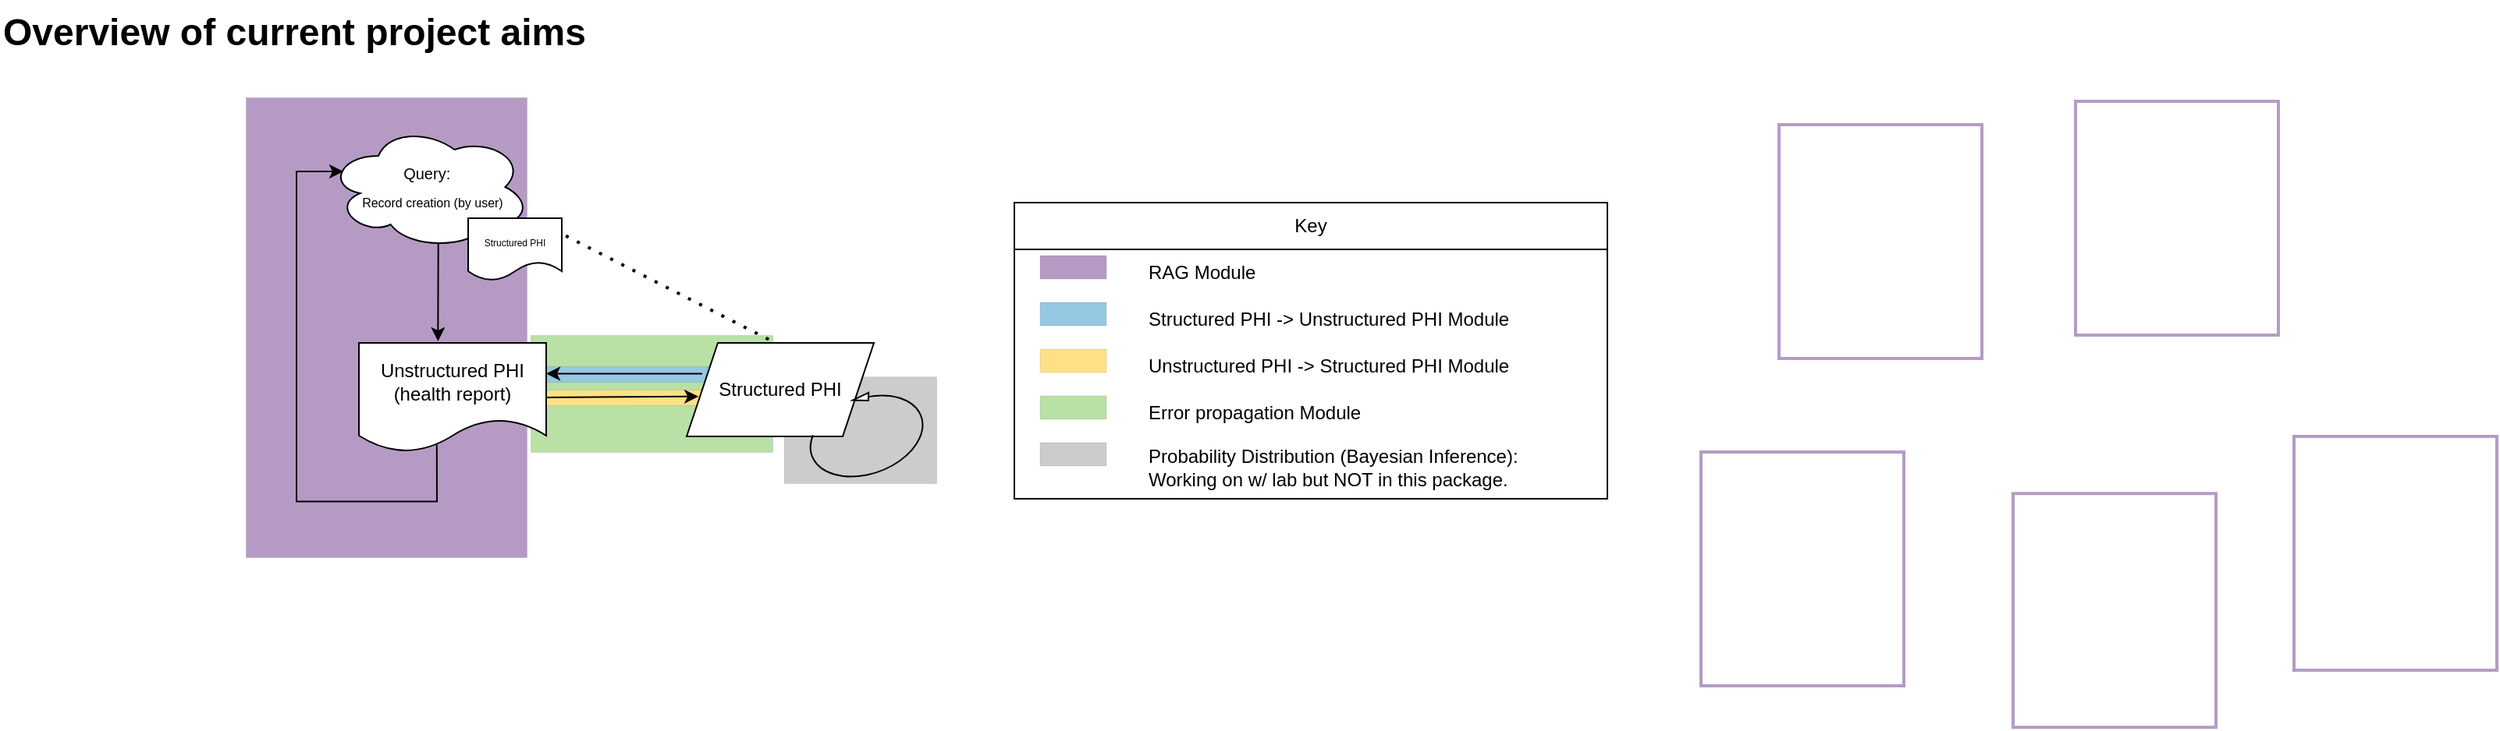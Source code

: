 <mxfile version="26.2.3">
  <diagram name="Page-1" id="UI_eG4zVW55TOYrWvs5F">
    <mxGraphModel dx="2457" dy="2543" grid="1" gridSize="10" guides="1" tooltips="1" connect="1" arrows="1" fold="1" page="1" pageScale="1" pageWidth="850" pageHeight="1100" math="0" shadow="0">
      <root>
        <mxCell id="0" />
        <mxCell id="1" parent="0" />
        <mxCell id="Ph2e4nfedScjpz59kExF-29" value="" style="rounded=0;whiteSpace=wrap;html=1;strokeColor=#B59BC4;strokeWidth=2" vertex="1" parent="1">
          <mxGeometry x="1170" y="120" width="130" height="150" as="geometry" />
        </mxCell>
        <mxCell id="Ph2e4nfedScjpz59kExF-1" value="" style="rounded=0;whiteSpace=wrap;html=1;fillColor=#B9E0A5;strokeWidth=0" vertex="1" parent="1">
          <mxGeometry x="370" y="255" width="155" height="75" as="geometry" />
        </mxCell>
        <mxCell id="7d5SSDF_79-ytGicw8yo-15" value="" style="rounded=0;whiteSpace=wrap;html=1;rotation=0;fillColor=#FFE086;shadow=0;strokeWidth=0" parent="1" vertex="1">
          <mxGeometry x="365" y="290" width="120" height="10" as="geometry" />
        </mxCell>
        <mxCell id="7d5SSDF_79-ytGicw8yo-10" value="" style="rounded=0;whiteSpace=wrap;html=1;rotation=0;fillColor=#95C8E1;shadow=0;strokeWidth=0" parent="1" vertex="1">
          <mxGeometry x="380" y="275" width="120" height="10" as="geometry" />
        </mxCell>
        <mxCell id="7d5SSDF_79-ytGicw8yo-5" value="" style="rounded=0;whiteSpace=wrap;html=1;rotation=-90;fillColor=#B59BC4;shadow=0;strokeWidth=0" parent="1" vertex="1">
          <mxGeometry x="130" y="160" width="295" height="180" as="geometry" />
        </mxCell>
        <mxCell id="CjwP9bHs1GxDhxbamFj4-2" value="&lt;h1 style=&quot;margin-top: 0px;&quot;&gt;Overview of current project aims&lt;/h1&gt;&lt;div&gt;&lt;br&gt;&lt;/div&gt;" style="text;html=1;whiteSpace=wrap;overflow=hidden;rounded=0;" parent="1" vertex="1">
          <mxGeometry x="30" y="40" width="410" height="60" as="geometry" />
        </mxCell>
        <mxCell id="CjwP9bHs1GxDhxbamFj4-3" value="&lt;span style=&quot;font-size: 10px; background-color: transparent; color: light-dark(rgb(0, 0, 0), rgb(255, 255, 255));&quot;&gt;Query:&amp;nbsp;&lt;br&gt;&lt;/span&gt;&lt;span style=&quot;background-color: transparent; color: light-dark(rgb(0, 0, 0), rgb(255, 255, 255));&quot;&gt;&lt;font style=&quot;font-size: 8px;&quot;&gt;&lt;font style=&quot;&quot;&gt;&amp;nbsp; &amp;nbsp; Record creation (by&lt;/font&gt;&lt;font style=&quot;&quot;&gt;&lt;font style=&quot;&quot;&gt; use&lt;/font&gt;&lt;font style=&quot;&quot;&gt;r)&lt;/font&gt;&lt;/font&gt;&lt;/font&gt;&lt;/span&gt;&lt;span style=&quot;background-color: transparent; color: light-dark(rgb(0, 0, 0), rgb(255, 255, 255));&quot;&gt;&lt;font size=&quot;3&quot;&gt;&amp;nbsp;&lt;/font&gt;&lt;/span&gt;" style="ellipse;shape=cloud;whiteSpace=wrap;html=1;" parent="1" vertex="1">
          <mxGeometry x="240" y="120" width="130" height="80" as="geometry" />
        </mxCell>
        <mxCell id="CjwP9bHs1GxDhxbamFj4-6" value="Unstructured PHI (health report)" style="shape=document;whiteSpace=wrap;html=1;boundedLbl=1;" parent="1" vertex="1">
          <mxGeometry x="260" y="260" width="120" height="70" as="geometry" />
        </mxCell>
        <mxCell id="CjwP9bHs1GxDhxbamFj4-8" value="&lt;span style=&quot;font-size: 6px;&quot;&gt;Structured PHI&lt;/span&gt;" style="shape=document;whiteSpace=wrap;html=1;boundedLbl=1;" parent="1" vertex="1">
          <mxGeometry x="330" y="180" width="60" height="40" as="geometry" />
        </mxCell>
        <mxCell id="CjwP9bHs1GxDhxbamFj4-22" value="" style="endArrow=classic;html=1;rounded=0;exitX=0.416;exitY=0.934;exitDx=0;exitDy=0;exitPerimeter=0;" parent="1" edge="1">
          <mxGeometry width="50" height="50" relative="1" as="geometry">
            <mxPoint x="309.92" y="325.38" as="sourcePoint" />
            <mxPoint x="250" y="150" as="targetPoint" />
            <Array as="points">
              <mxPoint x="310" y="361.76" />
              <mxPoint x="270" y="361.76" />
              <mxPoint x="220" y="361.76" />
              <mxPoint x="220" y="150" />
            </Array>
          </mxGeometry>
        </mxCell>
        <mxCell id="7d5SSDF_79-ytGicw8yo-9" value="" style="rounded=0;whiteSpace=wrap;html=1;rotation=0;fillColor=#CCCCCC;shadow=0;strokeWidth=0" parent="1" vertex="1">
          <mxGeometry x="532.35" y="281.64" width="97.65" height="68.36" as="geometry" />
        </mxCell>
        <mxCell id="CjwP9bHs1GxDhxbamFj4-25" value="Structured PHI" style="shape=parallelogram;perimeter=parallelogramPerimeter;whiteSpace=wrap;html=1;fixedSize=1;" parent="1" vertex="1">
          <mxGeometry x="470" y="260" width="120" height="60" as="geometry" />
        </mxCell>
        <mxCell id="7d5SSDF_79-ytGicw8yo-1" value="" style="endArrow=classic;html=1;rounded=0;movable=0;resizable=0;rotatable=0;deletable=0;editable=0;locked=1;connectable=0;" parent="1" edge="1">
          <mxGeometry width="50" height="50" relative="1" as="geometry">
            <mxPoint x="480" y="279.7" as="sourcePoint" />
            <mxPoint x="380" y="279.7" as="targetPoint" />
          </mxGeometry>
        </mxCell>
        <mxCell id="7d5SSDF_79-ytGicw8yo-2" value="" style="verticalLabelPosition=bottom;html=1;verticalAlign=top;strokeWidth=1;shape=mxgraph.lean_mapping.physical_pull;pointerEvents=1;rotation=-110;" parent="1" vertex="1">
          <mxGeometry x="560" y="281.64" width="50" height="75" as="geometry" />
        </mxCell>
        <mxCell id="7d5SSDF_79-ytGicw8yo-3" value="" style="endArrow=none;dashed=1;html=1;dashPattern=1 3;strokeWidth=2;rounded=0;exitX=0.438;exitY=-0.037;exitDx=0;exitDy=0;exitPerimeter=0;entryX=1;entryY=0.25;entryDx=0;entryDy=0;" parent="1" source="CjwP9bHs1GxDhxbamFj4-25" target="CjwP9bHs1GxDhxbamFj4-8" edge="1">
          <mxGeometry width="50" height="50" relative="1" as="geometry">
            <mxPoint x="450" y="230" as="sourcePoint" />
            <mxPoint x="390" y="190" as="targetPoint" />
          </mxGeometry>
        </mxCell>
        <mxCell id="7d5SSDF_79-ytGicw8yo-8" value="" style="endArrow=classic;html=1;rounded=0;exitX=0.545;exitY=0.952;exitDx=0;exitDy=0;exitPerimeter=0;entryX=0.422;entryY=-0.015;entryDx=0;entryDy=0;entryPerimeter=0;" parent="1" source="CjwP9bHs1GxDhxbamFj4-3" target="CjwP9bHs1GxDhxbamFj4-6" edge="1">
          <mxGeometry width="50" height="50" relative="1" as="geometry">
            <mxPoint x="310" y="200" as="sourcePoint" />
            <mxPoint x="310" y="260" as="targetPoint" />
          </mxGeometry>
        </mxCell>
        <mxCell id="CjwP9bHs1GxDhxbamFj4-24" value="" style="endArrow=classic;html=1;rounded=0;movable=1;resizable=1;rotatable=1;deletable=1;editable=1;locked=0;connectable=1;entryX=0.063;entryY=0.573;entryDx=0;entryDy=0;entryPerimeter=0;exitX=1;exitY=0.5;exitDx=0;exitDy=0;fillColor=#FFE008;" parent="1" source="CjwP9bHs1GxDhxbamFj4-6" target="CjwP9bHs1GxDhxbamFj4-25" edge="1">
          <mxGeometry width="50" height="50" relative="1" as="geometry">
            <mxPoint x="380" y="295.54" as="sourcePoint" />
            <mxPoint x="475.45" y="294.46" as="targetPoint" />
          </mxGeometry>
        </mxCell>
        <mxCell id="Ph2e4nfedScjpz59kExF-27" value="" style="group" vertex="1" connectable="0" parent="1">
          <mxGeometry x="680" y="170" width="380" height="190" as="geometry" />
        </mxCell>
        <mxCell id="Ph2e4nfedScjpz59kExF-8" value="Key" style="swimlane;fontStyle=0;childLayout=stackLayout;horizontal=1;startSize=30;horizontalStack=0;resizeParent=1;resizeParentMax=0;resizeLast=0;collapsible=1;marginBottom=0;whiteSpace=wrap;html=1;movable=1;resizable=1;rotatable=1;deletable=1;editable=1;locked=0;connectable=1;" vertex="1" parent="Ph2e4nfedScjpz59kExF-27">
          <mxGeometry width="380" height="190" as="geometry" />
        </mxCell>
        <mxCell id="Ph2e4nfedScjpz59kExF-9" value="&lt;blockquote style=&quot;margin: 0 0 0 40px; border: none; padding: 0px;&quot;&gt;&lt;blockquote style=&quot;margin: 0 0 0 40px; border: none; padding: 0px;&quot;&gt;RAG Module&lt;/blockquote&gt;&lt;/blockquote&gt;" style="text;strokeColor=none;fillColor=none;align=left;verticalAlign=middle;spacingLeft=4;spacingRight=4;overflow=hidden;points=[[0,0.5],[1,0.5]];portConstraint=eastwest;rotatable=1;whiteSpace=wrap;html=1;movable=1;resizable=1;deletable=1;editable=1;locked=0;connectable=1;" vertex="1" parent="Ph2e4nfedScjpz59kExF-8">
          <mxGeometry y="30" width="380" height="30" as="geometry" />
        </mxCell>
        <mxCell id="Ph2e4nfedScjpz59kExF-10" value="&lt;blockquote style=&quot;margin: 0 0 0 40px; border: none; padding: 0px;&quot;&gt;&lt;blockquote style=&quot;margin: 0 0 0 40px; border: none; padding: 0px;&quot;&gt;Structured PHI -&amp;gt; Unstructured PHI Module&lt;/blockquote&gt;&lt;/blockquote&gt;" style="text;strokeColor=none;fillColor=none;align=left;verticalAlign=middle;spacingLeft=4;spacingRight=4;overflow=hidden;points=[[0,0.5],[1,0.5]];portConstraint=eastwest;rotatable=1;whiteSpace=wrap;html=1;movable=1;resizable=1;deletable=1;editable=1;locked=0;connectable=1;" vertex="1" parent="Ph2e4nfedScjpz59kExF-8">
          <mxGeometry y="60" width="380" height="30" as="geometry" />
        </mxCell>
        <mxCell id="Ph2e4nfedScjpz59kExF-11" value="&lt;blockquote style=&quot;margin: 0 0 0 40px; border: none; padding: 0px;&quot;&gt;&lt;blockquote style=&quot;margin: 0 0 0 40px; border: none; padding: 0px;&quot;&gt;Unstructured PHI -&amp;gt; Structured PHI Module&lt;/blockquote&gt;&lt;/blockquote&gt;" style="text;strokeColor=none;fillColor=none;align=left;verticalAlign=middle;spacingLeft=4;spacingRight=4;overflow=hidden;points=[[0,0.5],[1,0.5]];portConstraint=eastwest;rotatable=1;whiteSpace=wrap;html=1;movable=1;resizable=1;deletable=1;editable=1;locked=0;connectable=1;" vertex="1" parent="Ph2e4nfedScjpz59kExF-8">
          <mxGeometry y="90" width="380" height="30" as="geometry" />
        </mxCell>
        <mxCell id="Ph2e4nfedScjpz59kExF-13" value="&lt;span style=&quot;white-space: pre;&quot;&gt;&#x9;&lt;/span&gt;&lt;span style=&quot;white-space: pre;&quot;&gt;&#x9;&lt;/span&gt;&lt;span style=&quot;white-space: pre;&quot;&gt;&#x9;&lt;/span&gt;Error propagation Module" style="text;strokeColor=none;fillColor=none;align=left;verticalAlign=middle;spacingLeft=4;spacingRight=4;overflow=hidden;points=[[0,0.5],[1,0.5]];portConstraint=eastwest;rotatable=1;whiteSpace=wrap;html=1;movable=1;resizable=1;deletable=1;editable=1;locked=0;connectable=1;" vertex="1" parent="Ph2e4nfedScjpz59kExF-8">
          <mxGeometry y="120" width="380" height="30" as="geometry" />
        </mxCell>
        <mxCell id="Ph2e4nfedScjpz59kExF-14" value="&lt;span style=&quot;white-space: pre;&quot;&gt;&#x9;&lt;/span&gt;&lt;span style=&quot;white-space: pre;&quot;&gt;&#x9;&lt;/span&gt;&lt;span style=&quot;white-space: pre;&quot;&gt;&#x9;&lt;/span&gt;Probability Distribution (Bayesian Inference):&lt;div&gt;&lt;span style=&quot;white-space: pre;&quot;&gt;&#x9;&lt;/span&gt;&lt;span style=&quot;white-space: pre;&quot;&gt;&#x9;&lt;/span&gt;&lt;span style=&quot;white-space: pre;&quot;&gt;&#x9;&lt;/span&gt;Working on w/ lab but NOT in this package.&lt;br&gt;&lt;/div&gt;" style="text;strokeColor=none;fillColor=none;align=left;verticalAlign=middle;spacingLeft=4;spacingRight=4;overflow=hidden;points=[[0,0.5],[1,0.5]];portConstraint=eastwest;rotatable=1;whiteSpace=wrap;html=1;movable=1;resizable=1;deletable=1;editable=1;locked=0;connectable=1;" vertex="1" parent="Ph2e4nfedScjpz59kExF-8">
          <mxGeometry y="150" width="380" height="40" as="geometry" />
        </mxCell>
        <mxCell id="Ph2e4nfedScjpz59kExF-20" value="" style="rounded=0;whiteSpace=wrap;html=1;rotation=-90;fillColor=#B59BC4;shadow=0;strokeWidth=0;movable=1;resizable=1;rotatable=1;deletable=1;editable=1;locked=0;connectable=1;" vertex="1" parent="Ph2e4nfedScjpz59kExF-27">
          <mxGeometry x="30" y="20" width="15" height="42.5" as="geometry" />
        </mxCell>
        <mxCell id="Ph2e4nfedScjpz59kExF-22" value="" style="rounded=0;whiteSpace=wrap;html=1;rotation=-90;fillColor=#95C8E1;shadow=0;strokeWidth=0;movable=1;resizable=1;rotatable=1;deletable=1;editable=1;locked=0;connectable=1;" vertex="1" parent="Ph2e4nfedScjpz59kExF-27">
          <mxGeometry x="30" y="50" width="15" height="42.5" as="geometry" />
        </mxCell>
        <mxCell id="Ph2e4nfedScjpz59kExF-24" value="" style="rounded=0;whiteSpace=wrap;html=1;rotation=-90;fillColor=#FFE086;shadow=0;strokeWidth=0;movable=1;resizable=1;rotatable=1;deletable=1;editable=1;locked=0;connectable=1;" vertex="1" parent="Ph2e4nfedScjpz59kExF-27">
          <mxGeometry x="30" y="80" width="15" height="42.5" as="geometry" />
        </mxCell>
        <mxCell id="Ph2e4nfedScjpz59kExF-25" value="" style="rounded=0;whiteSpace=wrap;html=1;rotation=-90;fillColor=#B9E0A5;shadow=0;strokeWidth=0;movable=1;resizable=1;rotatable=1;deletable=1;editable=1;locked=0;connectable=1;" vertex="1" parent="Ph2e4nfedScjpz59kExF-27">
          <mxGeometry x="30" y="110" width="15" height="42.5" as="geometry" />
        </mxCell>
        <mxCell id="Ph2e4nfedScjpz59kExF-26" value="" style="rounded=0;whiteSpace=wrap;html=1;rotation=-90;fillColor=#CCCCCC;shadow=0;strokeWidth=0;movable=1;resizable=1;rotatable=1;deletable=1;editable=1;locked=0;connectable=1;" vertex="1" parent="Ph2e4nfedScjpz59kExF-27">
          <mxGeometry x="30" y="140" width="15" height="42.5" as="geometry" />
        </mxCell>
        <mxCell id="Ph2e4nfedScjpz59kExF-30" value="" style="rounded=0;whiteSpace=wrap;html=1;strokeColor=#B59BC4;strokeWidth=2" vertex="1" parent="1">
          <mxGeometry x="1120" y="330" width="130" height="150" as="geometry" />
        </mxCell>
        <mxCell id="Ph2e4nfedScjpz59kExF-31" value="" style="rounded=0;whiteSpace=wrap;html=1;strokeColor=#B59BC4;strokeWidth=2" vertex="1" parent="1">
          <mxGeometry x="1320" y="356.64" width="130" height="150" as="geometry" />
        </mxCell>
        <mxCell id="Ph2e4nfedScjpz59kExF-32" value="" style="rounded=0;whiteSpace=wrap;html=1;strokeColor=#B59BC4;strokeWidth=2" vertex="1" parent="1">
          <mxGeometry x="1500" y="320" width="130" height="150" as="geometry" />
        </mxCell>
        <mxCell id="Ph2e4nfedScjpz59kExF-33" value="" style="rounded=0;whiteSpace=wrap;html=1;strokeColor=#B59BC4;strokeWidth=2" vertex="1" parent="1">
          <mxGeometry x="1360" y="105" width="130" height="150" as="geometry" />
        </mxCell>
      </root>
    </mxGraphModel>
  </diagram>
</mxfile>
